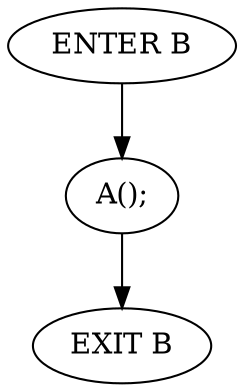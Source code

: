 digraph G {
  0 [ label="ENTER B" ];
  1 [ label="EXIT B" ];
  2 [ label="A();" ];
  0 -> 2;
  2 -> 1;
}
